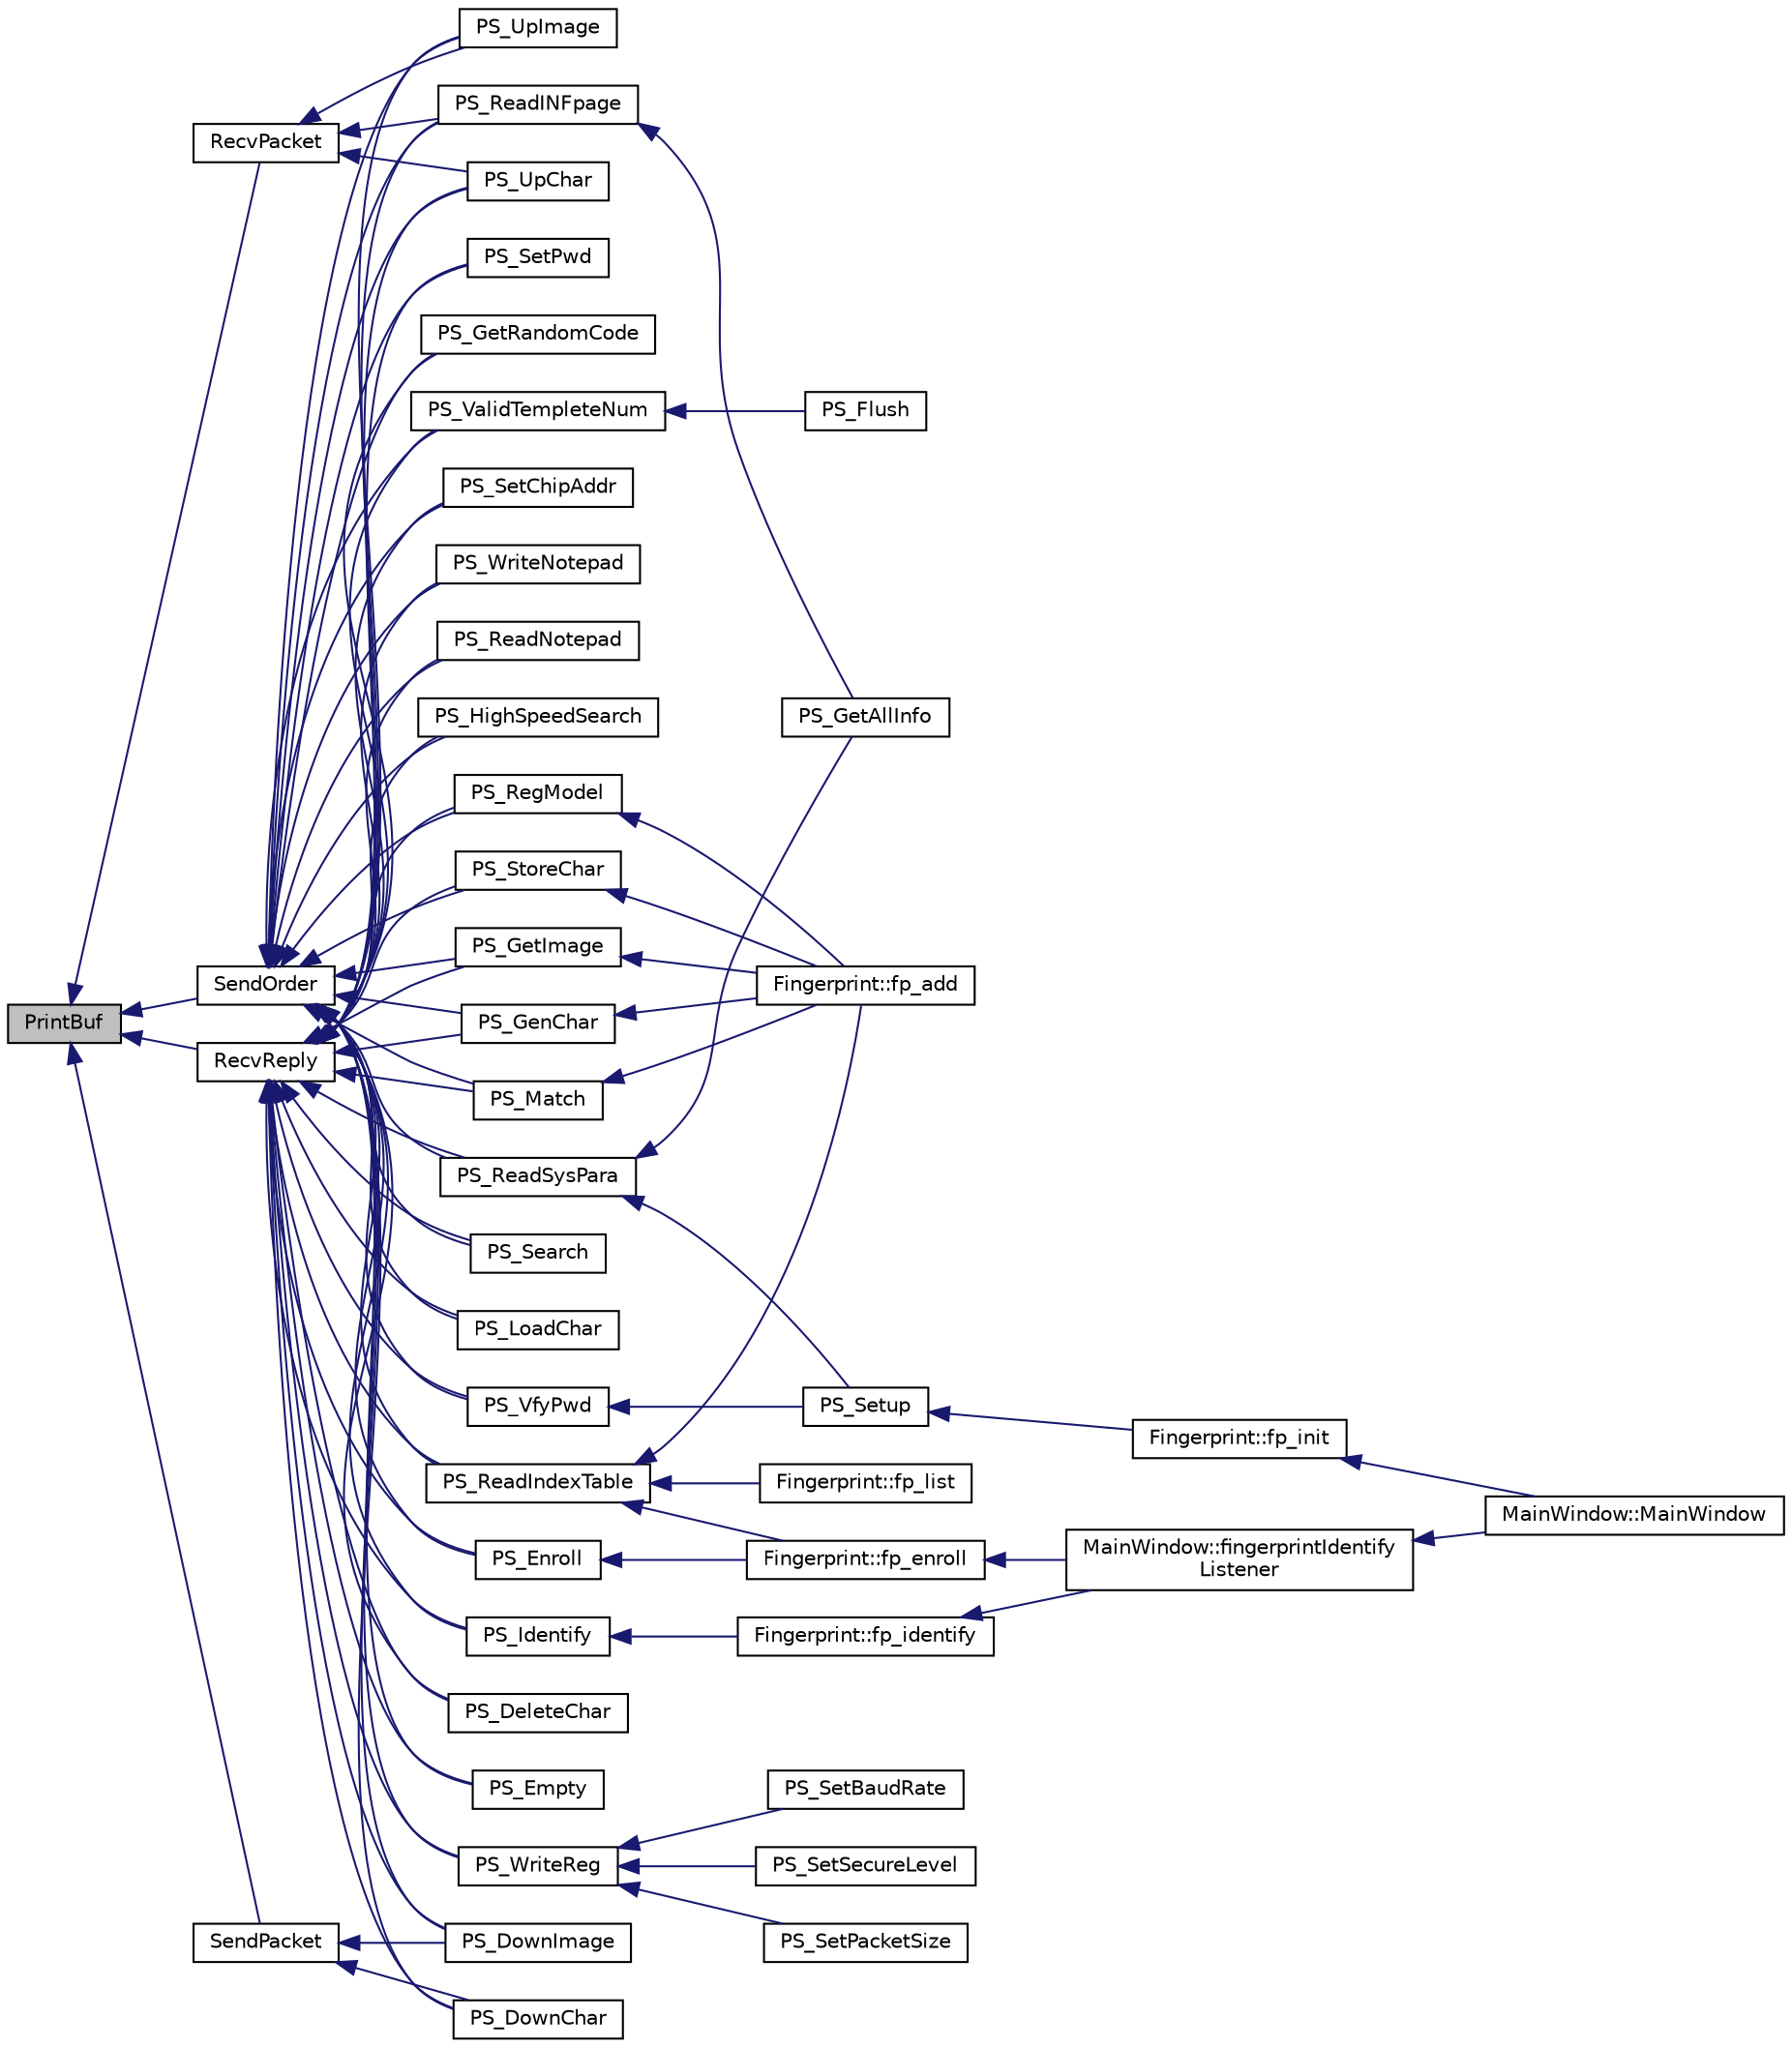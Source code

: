 digraph "PrintBuf"
{
  edge [fontname="Helvetica",fontsize="10",labelfontname="Helvetica",labelfontsize="10"];
  node [fontname="Helvetica",fontsize="10",shape=record];
  rankdir="LR";
  Node1 [label="PrintBuf",height=0.2,width=0.4,color="black", fillcolor="grey75", style="filled", fontcolor="black"];
  Node1 -> Node2 [dir="back",color="midnightblue",fontsize="10",style="solid"];
  Node2 [label="SendOrder",height=0.2,width=0.4,color="black", fillcolor="white", style="filled",URL="$as608_8c.html#ac7154ff58efa2c20e7032f41973dcfa3"];
  Node2 -> Node3 [dir="back",color="midnightblue",fontsize="10",style="solid"];
  Node3 [label="PS_GetImage",height=0.2,width=0.4,color="black", fillcolor="white", style="filled",URL="$as608_8h.html#ab93b7b3b367d82fc358845a0713e77db"];
  Node3 -> Node4 [dir="back",color="midnightblue",fontsize="10",style="solid"];
  Node4 [label="Fingerprint::fp_add",height=0.2,width=0.4,color="black", fillcolor="white", style="filled",URL="$class_fingerprint.html#a1cc52c07387ff07cc26427cb9d3f3d71",tooltip="Enroll user fingerprint data in to an empty memory, read user finger twice. "];
  Node2 -> Node5 [dir="back",color="midnightblue",fontsize="10",style="solid"];
  Node5 [label="PS_GenChar",height=0.2,width=0.4,color="black", fillcolor="white", style="filled",URL="$as608_8h.html#ac515c3ff7dce6a27509f9352cd0f1943"];
  Node5 -> Node4 [dir="back",color="midnightblue",fontsize="10",style="solid"];
  Node2 -> Node6 [dir="back",color="midnightblue",fontsize="10",style="solid"];
  Node6 [label="PS_Match",height=0.2,width=0.4,color="black", fillcolor="white", style="filled",URL="$as608_8h.html#aaa413f6e387308e85a872533e9c2428a"];
  Node6 -> Node4 [dir="back",color="midnightblue",fontsize="10",style="solid"];
  Node2 -> Node7 [dir="back",color="midnightblue",fontsize="10",style="solid"];
  Node7 [label="PS_Search",height=0.2,width=0.4,color="black", fillcolor="white", style="filled",URL="$as608_8h.html#afa46dca32feecddcfaf1de5b1b67d650"];
  Node2 -> Node8 [dir="back",color="midnightblue",fontsize="10",style="solid"];
  Node8 [label="PS_RegModel",height=0.2,width=0.4,color="black", fillcolor="white", style="filled",URL="$as608_8h.html#a42e7c83b9eae8089de6a4fa22b63af16"];
  Node8 -> Node4 [dir="back",color="midnightblue",fontsize="10",style="solid"];
  Node2 -> Node9 [dir="back",color="midnightblue",fontsize="10",style="solid"];
  Node9 [label="PS_StoreChar",height=0.2,width=0.4,color="black", fillcolor="white", style="filled",URL="$as608_8h.html#a23adbcbb36764d9b638bb9c7caea5b30"];
  Node9 -> Node4 [dir="back",color="midnightblue",fontsize="10",style="solid"];
  Node2 -> Node10 [dir="back",color="midnightblue",fontsize="10",style="solid"];
  Node10 [label="PS_LoadChar",height=0.2,width=0.4,color="black", fillcolor="white", style="filled",URL="$as608_8h.html#a12a0eb56a685718f339333019923d990"];
  Node2 -> Node11 [dir="back",color="midnightblue",fontsize="10",style="solid"];
  Node11 [label="PS_UpChar",height=0.2,width=0.4,color="black", fillcolor="white", style="filled",URL="$as608_8h.html#a5290e687341aa0c1711f71f078525830"];
  Node2 -> Node12 [dir="back",color="midnightblue",fontsize="10",style="solid"];
  Node12 [label="PS_DownChar",height=0.2,width=0.4,color="black", fillcolor="white", style="filled",URL="$as608_8h.html#aae1adff03625be979fceff80c16550ed"];
  Node2 -> Node13 [dir="back",color="midnightblue",fontsize="10",style="solid"];
  Node13 [label="PS_UpImage",height=0.2,width=0.4,color="black", fillcolor="white", style="filled",URL="$as608_8h.html#a530324613d04e0515428f8ff3b6579e6"];
  Node2 -> Node14 [dir="back",color="midnightblue",fontsize="10",style="solid"];
  Node14 [label="PS_DownImage",height=0.2,width=0.4,color="black", fillcolor="white", style="filled",URL="$as608_8h.html#aa6c23f88f68296970cec84242fe77d44"];
  Node2 -> Node15 [dir="back",color="midnightblue",fontsize="10",style="solid"];
  Node15 [label="PS_DeleteChar",height=0.2,width=0.4,color="black", fillcolor="white", style="filled",URL="$as608_8h.html#ad56baedb1c02cf2f4703ed8e0d1cef70"];
  Node2 -> Node16 [dir="back",color="midnightblue",fontsize="10",style="solid"];
  Node16 [label="PS_Empty",height=0.2,width=0.4,color="black", fillcolor="white", style="filled",URL="$as608_8h.html#a326d4b3793b5d7aacaac4c18694d62be"];
  Node2 -> Node17 [dir="back",color="midnightblue",fontsize="10",style="solid"];
  Node17 [label="PS_WriteReg",height=0.2,width=0.4,color="black", fillcolor="white", style="filled",URL="$as608_8h.html#a62423f4f40bab88d575cb7bf63db03e9"];
  Node17 -> Node18 [dir="back",color="midnightblue",fontsize="10",style="solid"];
  Node18 [label="PS_SetBaudRate",height=0.2,width=0.4,color="black", fillcolor="white", style="filled",URL="$as608_8h.html#ad28ac4064aa9104fc44bcb7182140bf2"];
  Node17 -> Node19 [dir="back",color="midnightblue",fontsize="10",style="solid"];
  Node19 [label="PS_SetSecureLevel",height=0.2,width=0.4,color="black", fillcolor="white", style="filled",URL="$as608_8h.html#af4c4c9a990ce91bc94fc8f18cdc29c16"];
  Node17 -> Node20 [dir="back",color="midnightblue",fontsize="10",style="solid"];
  Node20 [label="PS_SetPacketSize",height=0.2,width=0.4,color="black", fillcolor="white", style="filled",URL="$as608_8h.html#ade14404cbee79a0b3d22f5e21cd5da14"];
  Node2 -> Node21 [dir="back",color="midnightblue",fontsize="10",style="solid"];
  Node21 [label="PS_ReadSysPara",height=0.2,width=0.4,color="black", fillcolor="white", style="filled",URL="$as608_8h.html#aa19a000c64177c5ad0641db80b0c0031"];
  Node21 -> Node22 [dir="back",color="midnightblue",fontsize="10",style="solid"];
  Node22 [label="PS_Setup",height=0.2,width=0.4,color="black", fillcolor="white", style="filled",URL="$as608_8h.html#a522a62d36aeebd23459b2343a84a1972"];
  Node22 -> Node23 [dir="back",color="midnightblue",fontsize="10",style="solid"];
  Node23 [label="Fingerprint::fp_init",height=0.2,width=0.4,color="black", fillcolor="white", style="filled",URL="$class_fingerprint.html#ad199706762803a08154e147d82b0c867"];
  Node23 -> Node24 [dir="back",color="midnightblue",fontsize="10",style="solid"];
  Node24 [label="MainWindow::MainWindow",height=0.2,width=0.4,color="black", fillcolor="white", style="filled",URL="$class_main_window.html#a996c5a2b6f77944776856f08ec30858d",tooltip="MainWindow Constructor. "];
  Node21 -> Node25 [dir="back",color="midnightblue",fontsize="10",style="solid"];
  Node25 [label="PS_GetAllInfo",height=0.2,width=0.4,color="black", fillcolor="white", style="filled",URL="$as608_8h.html#a09284b1462d70fed411138c3080b0f34"];
  Node2 -> Node26 [dir="back",color="midnightblue",fontsize="10",style="solid"];
  Node26 [label="PS_Enroll",height=0.2,width=0.4,color="black", fillcolor="white", style="filled",URL="$as608_8h.html#a67aebf4a0d272ea7b5232d69e2626fc3"];
  Node26 -> Node27 [dir="back",color="midnightblue",fontsize="10",style="solid"];
  Node27 [label="Fingerprint::fp_enroll",height=0.2,width=0.4,color="black", fillcolor="white", style="filled",URL="$class_fingerprint.html#a15586c8d302933731eca34e4242edbb2",tooltip="Enroll user fingerprint data in to an empty memory, only read user finger one. "];
  Node27 -> Node28 [dir="back",color="midnightblue",fontsize="10",style="solid"];
  Node28 [label="MainWindow::fingerprintIdentify\lListener",height=0.2,width=0.4,color="black", fillcolor="white", style="filled",URL="$class_main_window.html#a9abddf234c9231f465917c318b3ba6b2",tooltip="Listener for fingerprint sensor. "];
  Node28 -> Node24 [dir="back",color="midnightblue",fontsize="10",style="solid"];
  Node2 -> Node29 [dir="back",color="midnightblue",fontsize="10",style="solid"];
  Node29 [label="PS_Identify",height=0.2,width=0.4,color="black", fillcolor="white", style="filled",URL="$as608_8h.html#a3ed25a66cf830d909aae5856b7a881c1"];
  Node29 -> Node30 [dir="back",color="midnightblue",fontsize="10",style="solid"];
  Node30 [label="Fingerprint::fp_identify",height=0.2,width=0.4,color="black", fillcolor="white", style="filled",URL="$class_fingerprint.html#a402792facf78e1ffa848dc95437478e8",tooltip="Check and compare user fingerprint. "];
  Node30 -> Node28 [dir="back",color="midnightblue",fontsize="10",style="solid"];
  Node2 -> Node31 [dir="back",color="midnightblue",fontsize="10",style="solid"];
  Node31 [label="PS_SetPwd",height=0.2,width=0.4,color="black", fillcolor="white", style="filled",URL="$as608_8h.html#a20d841fa1415ee0c231ed8cdf81d79ba"];
  Node2 -> Node32 [dir="back",color="midnightblue",fontsize="10",style="solid"];
  Node32 [label="PS_VfyPwd",height=0.2,width=0.4,color="black", fillcolor="white", style="filled",URL="$as608_8h.html#a414cabe0182e84936be7599f7b1234f7"];
  Node32 -> Node22 [dir="back",color="midnightblue",fontsize="10",style="solid"];
  Node2 -> Node33 [dir="back",color="midnightblue",fontsize="10",style="solid"];
  Node33 [label="PS_GetRandomCode",height=0.2,width=0.4,color="black", fillcolor="white", style="filled",URL="$as608_8h.html#a91f4e3c59f8f808f31d72d7cd91c67ee"];
  Node2 -> Node34 [dir="back",color="midnightblue",fontsize="10",style="solid"];
  Node34 [label="PS_SetChipAddr",height=0.2,width=0.4,color="black", fillcolor="white", style="filled",URL="$as608_8h.html#aee1f1b197443cfba931a50ddbe15272e"];
  Node2 -> Node35 [dir="back",color="midnightblue",fontsize="10",style="solid"];
  Node35 [label="PS_ReadINFpage",height=0.2,width=0.4,color="black", fillcolor="white", style="filled",URL="$as608_8h.html#aab33459ef440dbc5c6f29612a47d7315"];
  Node35 -> Node25 [dir="back",color="midnightblue",fontsize="10",style="solid"];
  Node2 -> Node36 [dir="back",color="midnightblue",fontsize="10",style="solid"];
  Node36 [label="PS_WriteNotepad",height=0.2,width=0.4,color="black", fillcolor="white", style="filled",URL="$as608_8h.html#ab1dd8a8523f905c63d26ef1f2ced8ddd"];
  Node2 -> Node37 [dir="back",color="midnightblue",fontsize="10",style="solid"];
  Node37 [label="PS_ReadNotepad",height=0.2,width=0.4,color="black", fillcolor="white", style="filled",URL="$as608_8h.html#ab05d2d2863b9d09dbb04734dee938f98"];
  Node2 -> Node38 [dir="back",color="midnightblue",fontsize="10",style="solid"];
  Node38 [label="PS_HighSpeedSearch",height=0.2,width=0.4,color="black", fillcolor="white", style="filled",URL="$as608_8h.html#ad45d831c5a5ab8f94a0992c5bb54a0dd"];
  Node2 -> Node39 [dir="back",color="midnightblue",fontsize="10",style="solid"];
  Node39 [label="PS_ValidTempleteNum",height=0.2,width=0.4,color="black", fillcolor="white", style="filled",URL="$as608_8h.html#ac6141ed8850680abfa4d5d066aedd1ec"];
  Node39 -> Node40 [dir="back",color="midnightblue",fontsize="10",style="solid"];
  Node40 [label="PS_Flush",height=0.2,width=0.4,color="black", fillcolor="white", style="filled",URL="$as608_8h.html#a2bfb02a967e1becc8c4526434a81fbd6"];
  Node2 -> Node41 [dir="back",color="midnightblue",fontsize="10",style="solid"];
  Node41 [label="PS_ReadIndexTable",height=0.2,width=0.4,color="black", fillcolor="white", style="filled",URL="$as608_8h.html#acb2580d314bfbc7441b71c3c4b32f065"];
  Node41 -> Node27 [dir="back",color="midnightblue",fontsize="10",style="solid"];
  Node41 -> Node4 [dir="back",color="midnightblue",fontsize="10",style="solid"];
  Node41 -> Node42 [dir="back",color="midnightblue",fontsize="10",style="solid"];
  Node42 [label="Fingerprint::fp_list",height=0.2,width=0.4,color="black", fillcolor="white", style="filled",URL="$class_fingerprint.html#a33ad88ae9e4c9d7277a465905e989dc6",tooltip="List all fingerprint ID in sensor memory, for debug use only. "];
  Node1 -> Node43 [dir="back",color="midnightblue",fontsize="10",style="solid"];
  Node43 [label="RecvReply",height=0.2,width=0.4,color="black", fillcolor="white", style="filled",URL="$as608_8c.html#acb590a97dc06fed947b2cc0aa489f788"];
  Node43 -> Node3 [dir="back",color="midnightblue",fontsize="10",style="solid"];
  Node43 -> Node5 [dir="back",color="midnightblue",fontsize="10",style="solid"];
  Node43 -> Node6 [dir="back",color="midnightblue",fontsize="10",style="solid"];
  Node43 -> Node7 [dir="back",color="midnightblue",fontsize="10",style="solid"];
  Node43 -> Node8 [dir="back",color="midnightblue",fontsize="10",style="solid"];
  Node43 -> Node9 [dir="back",color="midnightblue",fontsize="10",style="solid"];
  Node43 -> Node10 [dir="back",color="midnightblue",fontsize="10",style="solid"];
  Node43 -> Node11 [dir="back",color="midnightblue",fontsize="10",style="solid"];
  Node43 -> Node12 [dir="back",color="midnightblue",fontsize="10",style="solid"];
  Node43 -> Node13 [dir="back",color="midnightblue",fontsize="10",style="solid"];
  Node43 -> Node14 [dir="back",color="midnightblue",fontsize="10",style="solid"];
  Node43 -> Node15 [dir="back",color="midnightblue",fontsize="10",style="solid"];
  Node43 -> Node16 [dir="back",color="midnightblue",fontsize="10",style="solid"];
  Node43 -> Node17 [dir="back",color="midnightblue",fontsize="10",style="solid"];
  Node43 -> Node21 [dir="back",color="midnightblue",fontsize="10",style="solid"];
  Node43 -> Node26 [dir="back",color="midnightblue",fontsize="10",style="solid"];
  Node43 -> Node29 [dir="back",color="midnightblue",fontsize="10",style="solid"];
  Node43 -> Node31 [dir="back",color="midnightblue",fontsize="10",style="solid"];
  Node43 -> Node32 [dir="back",color="midnightblue",fontsize="10",style="solid"];
  Node43 -> Node33 [dir="back",color="midnightblue",fontsize="10",style="solid"];
  Node43 -> Node34 [dir="back",color="midnightblue",fontsize="10",style="solid"];
  Node43 -> Node35 [dir="back",color="midnightblue",fontsize="10",style="solid"];
  Node43 -> Node36 [dir="back",color="midnightblue",fontsize="10",style="solid"];
  Node43 -> Node37 [dir="back",color="midnightblue",fontsize="10",style="solid"];
  Node43 -> Node38 [dir="back",color="midnightblue",fontsize="10",style="solid"];
  Node43 -> Node39 [dir="back",color="midnightblue",fontsize="10",style="solid"];
  Node43 -> Node41 [dir="back",color="midnightblue",fontsize="10",style="solid"];
  Node1 -> Node44 [dir="back",color="midnightblue",fontsize="10",style="solid"];
  Node44 [label="RecvPacket",height=0.2,width=0.4,color="black", fillcolor="white", style="filled",URL="$as608_8c.html#a193e9fecc5834f81fccec24f83952e50"];
  Node44 -> Node11 [dir="back",color="midnightblue",fontsize="10",style="solid"];
  Node44 -> Node13 [dir="back",color="midnightblue",fontsize="10",style="solid"];
  Node44 -> Node35 [dir="back",color="midnightblue",fontsize="10",style="solid"];
  Node1 -> Node45 [dir="back",color="midnightblue",fontsize="10",style="solid"];
  Node45 [label="SendPacket",height=0.2,width=0.4,color="black", fillcolor="white", style="filled",URL="$as608_8c.html#a6c5b72551e2544793a5ba2cb0448bcbd"];
  Node45 -> Node12 [dir="back",color="midnightblue",fontsize="10",style="solid"];
  Node45 -> Node14 [dir="back",color="midnightblue",fontsize="10",style="solid"];
}
